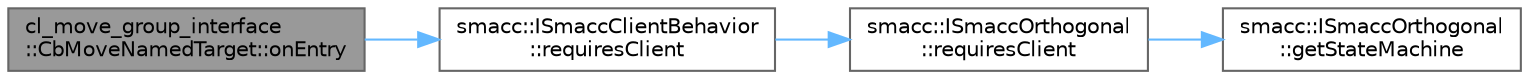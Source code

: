 digraph "cl_move_group_interface::CbMoveNamedTarget::onEntry"
{
 // LATEX_PDF_SIZE
  bgcolor="transparent";
  edge [fontname=Helvetica,fontsize=10,labelfontname=Helvetica,labelfontsize=10];
  node [fontname=Helvetica,fontsize=10,shape=box,height=0.2,width=0.4];
  rankdir="LR";
  Node1 [label="cl_move_group_interface\l::CbMoveNamedTarget::onEntry",height=0.2,width=0.4,color="gray40", fillcolor="grey60", style="filled", fontcolor="black",tooltip=" "];
  Node1 -> Node2 [color="steelblue1",style="solid"];
  Node2 [label="smacc::ISmaccClientBehavior\l::requiresClient",height=0.2,width=0.4,color="grey40", fillcolor="white", style="filled",URL="$classsmacc_1_1ISmaccClientBehavior.html#a32b16e99e3b4cb289414203dc861a440",tooltip=" "];
  Node2 -> Node3 [color="steelblue1",style="solid"];
  Node3 [label="smacc::ISmaccOrthogonal\l::requiresClient",height=0.2,width=0.4,color="grey40", fillcolor="white", style="filled",URL="$classsmacc_1_1ISmaccOrthogonal.html#a602e16b09f8a1b3de889f2f3d90a3211",tooltip=" "];
  Node3 -> Node4 [color="steelblue1",style="solid"];
  Node4 [label="smacc::ISmaccOrthogonal\l::getStateMachine",height=0.2,width=0.4,color="grey40", fillcolor="white", style="filled",URL="$classsmacc_1_1ISmaccOrthogonal.html#aae265ec480b8ed552ddc79afd2d93a62",tooltip=" "];
}
